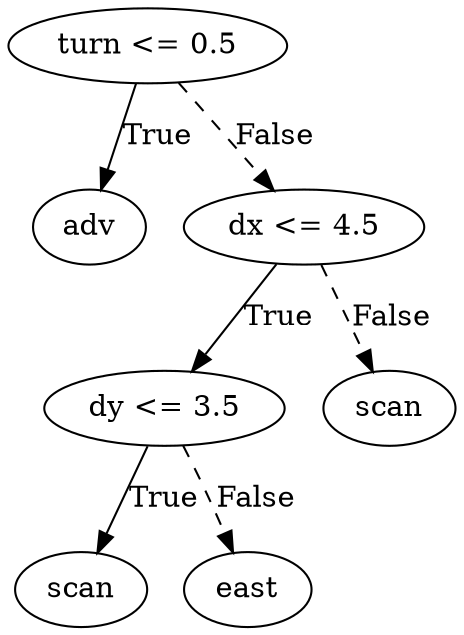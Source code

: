 digraph {
0 [label="turn <= 0.5"];
1 [label="adv"];
0 -> 1 [label="True"];
2 [label="dx <= 4.5"];
3 [label="dy <= 3.5"];
4 [label="scan"];
3 -> 4 [label="True"];
5 [label="east"];
3 -> 5 [style="dashed", label="False"];
2 -> 3 [label="True"];
6 [label="scan"];
2 -> 6 [style="dashed", label="False"];
0 -> 2 [style="dashed", label="False"];

}